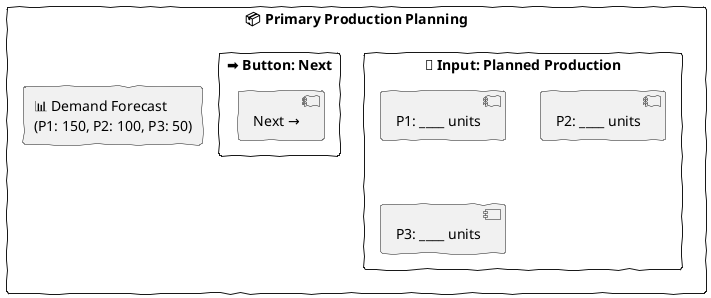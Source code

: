 @startuml
skinparam handwritten true
skinparam classAttributeIconSize 0

rectangle "📦 Primary Production Planning" {
  rectangle "📊 Demand Forecast\n(P1: 150, P2: 100, P3: 50)" as DF

  rectangle "📝 Input: Planned Production" {
    [P1: ____ units]
    [P2: ____ units]
    [P3: ____ units]
  }

  rectangle "➡️ Button: Next" {
    [Next →]
  }
}
@enduml